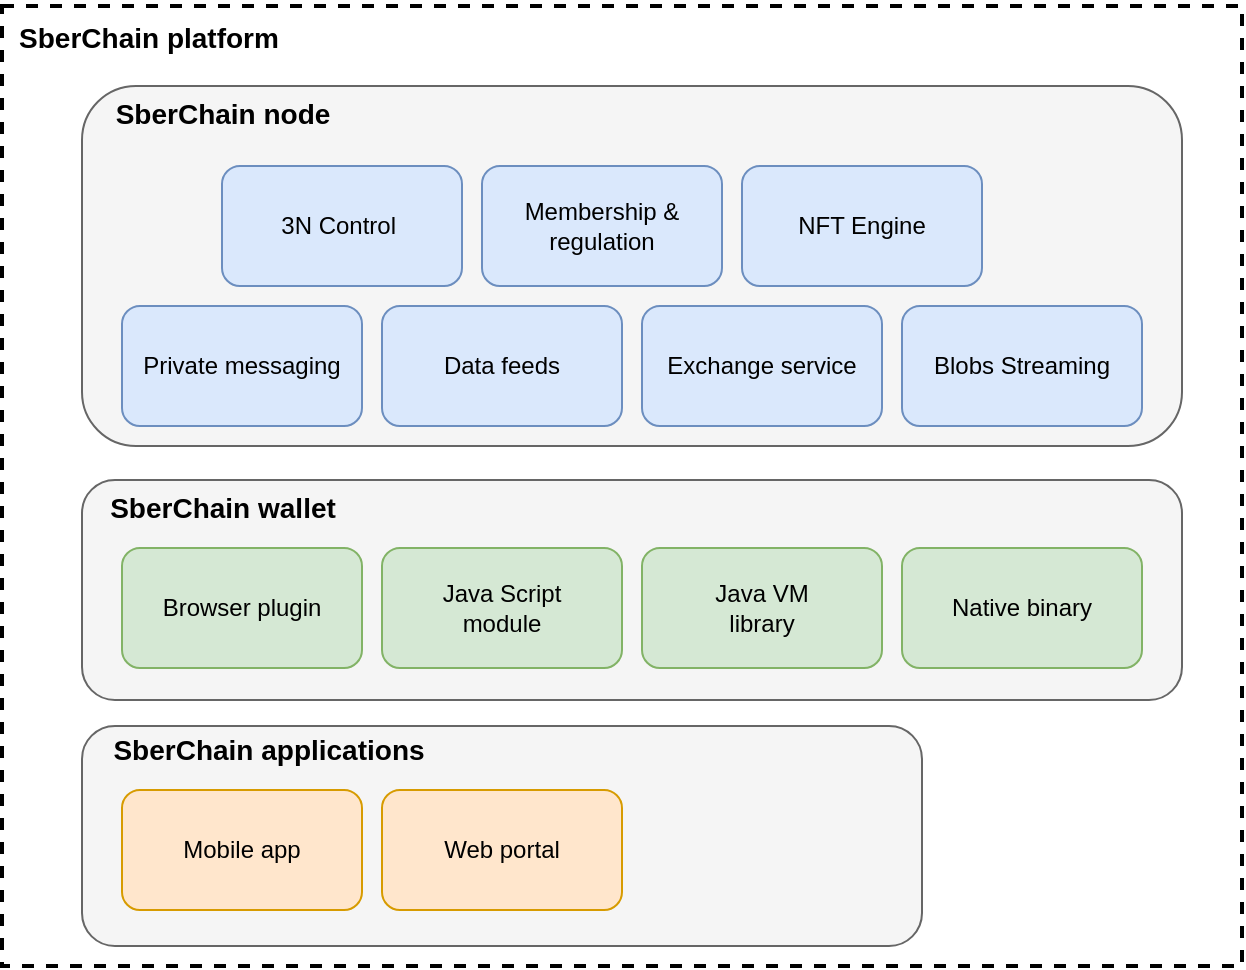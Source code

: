 <mxfile version="15.4.0" type="device"><diagram id="fjBuThLSV9MsFczW4wKd" name="Page-1"><mxGraphModel dx="1976" dy="1162" grid="1" gridSize="10" guides="1" tooltips="1" connect="1" arrows="1" fold="1" page="1" pageScale="1" pageWidth="850" pageHeight="1100" math="0" shadow="0"><root><mxCell id="0"/><mxCell id="1" parent="0"/><mxCell id="TvmJEG50_KqMMEXC2AX--44" value="" style="rounded=0;whiteSpace=wrap;html=1;fontSize=14;dashed=1;strokeWidth=2;" vertex="1" parent="1"><mxGeometry x="110" y="43" width="620" height="480" as="geometry"/></mxCell><mxCell id="TvmJEG50_KqMMEXC2AX--39" value="" style="rounded=1;whiteSpace=wrap;html=1;fontSize=14;fillColor=#f5f5f5;strokeColor=#666666;fontColor=#333333;" vertex="1" parent="1"><mxGeometry x="150" y="403" width="420" height="110" as="geometry"/></mxCell><mxCell id="TvmJEG50_KqMMEXC2AX--37" value="" style="rounded=1;whiteSpace=wrap;html=1;fontSize=14;fillColor=#f5f5f5;strokeColor=#666666;fontColor=#333333;" vertex="1" parent="1"><mxGeometry x="150" y="83" width="550" height="180" as="geometry"/></mxCell><mxCell id="TvmJEG50_KqMMEXC2AX--22" value="NFT Engine" style="rounded=1;whiteSpace=wrap;html=1;fillColor=#dae8fc;strokeColor=#6c8ebf;" vertex="1" parent="1"><mxGeometry x="480" y="123" width="120" height="60" as="geometry"/></mxCell><mxCell id="TvmJEG50_KqMMEXC2AX--23" value="Private messaging" style="rounded=1;whiteSpace=wrap;html=1;fillColor=#dae8fc;strokeColor=#6c8ebf;" vertex="1" parent="1"><mxGeometry x="170" y="193" width="120" height="60" as="geometry"/></mxCell><mxCell id="TvmJEG50_KqMMEXC2AX--24" value="Blobs Streaming" style="rounded=1;whiteSpace=wrap;html=1;fillColor=#dae8fc;strokeColor=#6c8ebf;" vertex="1" parent="1"><mxGeometry x="560" y="193" width="120" height="60" as="geometry"/></mxCell><mxCell id="TvmJEG50_KqMMEXC2AX--25" value="3N Control&amp;nbsp;" style="rounded=1;whiteSpace=wrap;html=1;fillColor=#dae8fc;strokeColor=#6c8ebf;" vertex="1" parent="1"><mxGeometry x="220" y="123" width="120" height="60" as="geometry"/></mxCell><mxCell id="TvmJEG50_KqMMEXC2AX--29" value="SberChain node" style="text;strokeColor=none;fillColor=none;html=1;fontSize=14;fontStyle=1;verticalAlign=middle;align=center;" vertex="1" parent="1"><mxGeometry x="160" y="77" width="120" height="40" as="geometry"/></mxCell><mxCell id="TvmJEG50_KqMMEXC2AX--30" value="" style="rounded=1;whiteSpace=wrap;html=1;fontSize=14;fillColor=#f5f5f5;strokeColor=#666666;fontColor=#333333;" vertex="1" parent="1"><mxGeometry x="150" y="280" width="550" height="110" as="geometry"/></mxCell><mxCell id="TvmJEG50_KqMMEXC2AX--32" value="Browser plugin" style="rounded=1;whiteSpace=wrap;html=1;fontSize=12;fillColor=#d5e8d4;strokeColor=#82b366;" vertex="1" parent="1"><mxGeometry x="170" y="314" width="120" height="60" as="geometry"/></mxCell><mxCell id="TvmJEG50_KqMMEXC2AX--33" value="Java Script &lt;br style=&quot;font-size: 12px&quot;&gt;module" style="rounded=1;whiteSpace=wrap;html=1;fontSize=12;fillColor=#d5e8d4;strokeColor=#82b366;" vertex="1" parent="1"><mxGeometry x="300" y="314" width="120" height="60" as="geometry"/></mxCell><mxCell id="TvmJEG50_KqMMEXC2AX--34" value="Java VM &lt;br style=&quot;font-size: 12px;&quot;&gt;library" style="rounded=1;whiteSpace=wrap;html=1;fontSize=12;fillColor=#d5e8d4;strokeColor=#82b366;" vertex="1" parent="1"><mxGeometry x="430" y="314" width="120" height="60" as="geometry"/></mxCell><mxCell id="TvmJEG50_KqMMEXC2AX--35" value="Native binary" style="rounded=1;whiteSpace=wrap;html=1;fontSize=12;fillColor=#d5e8d4;strokeColor=#82b366;" vertex="1" parent="1"><mxGeometry x="560" y="314" width="120" height="60" as="geometry"/></mxCell><mxCell id="TvmJEG50_KqMMEXC2AX--36" value="SberChain wallet" style="text;strokeColor=none;fillColor=none;html=1;fontSize=14;fontStyle=1;verticalAlign=middle;align=center;" vertex="1" parent="1"><mxGeometry x="156.5" y="274" width="127" height="40" as="geometry"/></mxCell><mxCell id="TvmJEG50_KqMMEXC2AX--38" value="Mobile app" style="rounded=1;whiteSpace=wrap;html=1;fontSize=12;fillColor=#ffe6cc;strokeColor=#d79b00;" vertex="1" parent="1"><mxGeometry x="170" y="435" width="120" height="60" as="geometry"/></mxCell><mxCell id="TvmJEG50_KqMMEXC2AX--40" value="SberChain applications" style="text;strokeColor=none;fillColor=none;html=1;fontSize=14;fontStyle=1;verticalAlign=middle;align=center;" vertex="1" parent="1"><mxGeometry x="160" y="395" width="166" height="40" as="geometry"/></mxCell><mxCell id="TvmJEG50_KqMMEXC2AX--41" value="Web portal" style="rounded=1;whiteSpace=wrap;html=1;fontSize=12;fillColor=#ffe6cc;strokeColor=#d79b00;" vertex="1" parent="1"><mxGeometry x="300" y="435" width="120" height="60" as="geometry"/></mxCell><mxCell id="TvmJEG50_KqMMEXC2AX--42" value="Membership &amp;amp; regulation" style="rounded=1;whiteSpace=wrap;html=1;fillColor=#dae8fc;strokeColor=#6c8ebf;" vertex="1" parent="1"><mxGeometry x="350" y="123" width="120" height="60" as="geometry"/></mxCell><mxCell id="TvmJEG50_KqMMEXC2AX--43" value="Exchange service" style="rounded=1;whiteSpace=wrap;html=1;fillColor=#dae8fc;strokeColor=#6c8ebf;" vertex="1" parent="1"><mxGeometry x="430" y="193" width="120" height="60" as="geometry"/></mxCell><mxCell id="TvmJEG50_KqMMEXC2AX--45" value="SberChain platform" style="text;strokeColor=none;fillColor=none;html=1;fontSize=14;fontStyle=1;verticalAlign=middle;align=center;" vertex="1" parent="1"><mxGeometry x="123" y="40" width="120" height="37" as="geometry"/></mxCell><mxCell id="TvmJEG50_KqMMEXC2AX--46" value="Data feeds" style="rounded=1;whiteSpace=wrap;html=1;fillColor=#dae8fc;strokeColor=#6c8ebf;" vertex="1" parent="1"><mxGeometry x="300" y="193" width="120" height="60" as="geometry"/></mxCell></root></mxGraphModel></diagram></mxfile>
